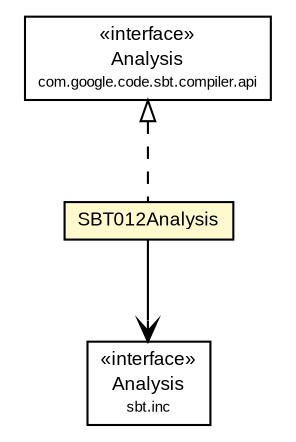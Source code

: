 #!/usr/local/bin/dot
#
# Class diagram 
# Generated by UMLGraph version R5_6-24-gf6e263 (http://www.umlgraph.org/)
#

digraph G {
	edge [fontname="arial",fontsize=10,labelfontname="arial",labelfontsize=10];
	node [fontname="arial",fontsize=10,shape=plaintext];
	nodesep=0.25;
	ranksep=0.5;
	// com.google.code.sbt.compiler.sbt012.SBT012Analysis
	c23 [label=<<table title="com.google.code.sbt.compiler.sbt012.SBT012Analysis" border="0" cellborder="1" cellspacing="0" cellpadding="2" port="p" bgcolor="lemonChiffon" href="./SBT012Analysis.html">
		<tr><td><table border="0" cellspacing="0" cellpadding="1">
<tr><td align="center" balign="center"> SBT012Analysis </td></tr>
		</table></td></tr>
		</table>>, URL="./SBT012Analysis.html", fontname="arial", fontcolor="black", fontsize=9.0];
	//com.google.code.sbt.compiler.sbt012.SBT012Analysis implements com.google.code.sbt.compiler.api.Analysis
	c24:p -> c23:p [dir=back,arrowtail=empty,style=dashed];
	// com.google.code.sbt.compiler.sbt012.SBT012Analysis NAVASSOC sbt.inc.Analysis
	c23:p -> c28:p [taillabel="", label="", headlabel="", fontname="arial", fontcolor="black", fontsize=10.0, color="black", arrowhead=open];
	// sbt.inc.Analysis
	c28 [label=<<table title="sbt.inc.Analysis" border="0" cellborder="1" cellspacing="0" cellpadding="2" port="p">
		<tr><td><table border="0" cellspacing="0" cellpadding="1">
<tr><td align="center" balign="center"> &#171;interface&#187; </td></tr>
<tr><td align="center" balign="center"> Analysis </td></tr>
<tr><td align="center" balign="center"><font point-size="7.0"> sbt.inc </font></td></tr>
		</table></td></tr>
		</table>>, URL="null", fontname="arial", fontcolor="black", fontsize=9.0];
	// com.google.code.sbt.compiler.api.Analysis
	c24 [label=<<table title="com.google.code.sbt.compiler.api.Analysis" border="0" cellborder="1" cellspacing="0" cellpadding="2" port="p">
		<tr><td><table border="0" cellspacing="0" cellpadding="1">
<tr><td align="center" balign="center"> &#171;interface&#187; </td></tr>
<tr><td align="center" balign="center"> Analysis </td></tr>
<tr><td align="center" balign="center"><font point-size="7.0"> com.google.code.sbt.compiler.api </font></td></tr>
		</table></td></tr>
		</table>>, URL="null", fontname="arial", fontcolor="black", fontsize=9.0];
}

